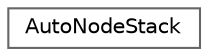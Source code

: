 digraph "Graphical Class Hierarchy"
{
 // INTERACTIVE_SVG=YES
 // LATEX_PDF_SIZE
  bgcolor="transparent";
  edge [fontname=Helvetica,fontsize=10,labelfontname=Helvetica,labelfontsize=10];
  node [fontname=Helvetica,fontsize=10,shape=box,height=0.2,width=0.4];
  rankdir="LR";
  Node0 [label="AutoNodeStack",height=0.2,width=0.4,color="grey40", fillcolor="white", style="filled",URL="$d2/d29/class_auto_node_stack.html",tooltip=" "];
}
